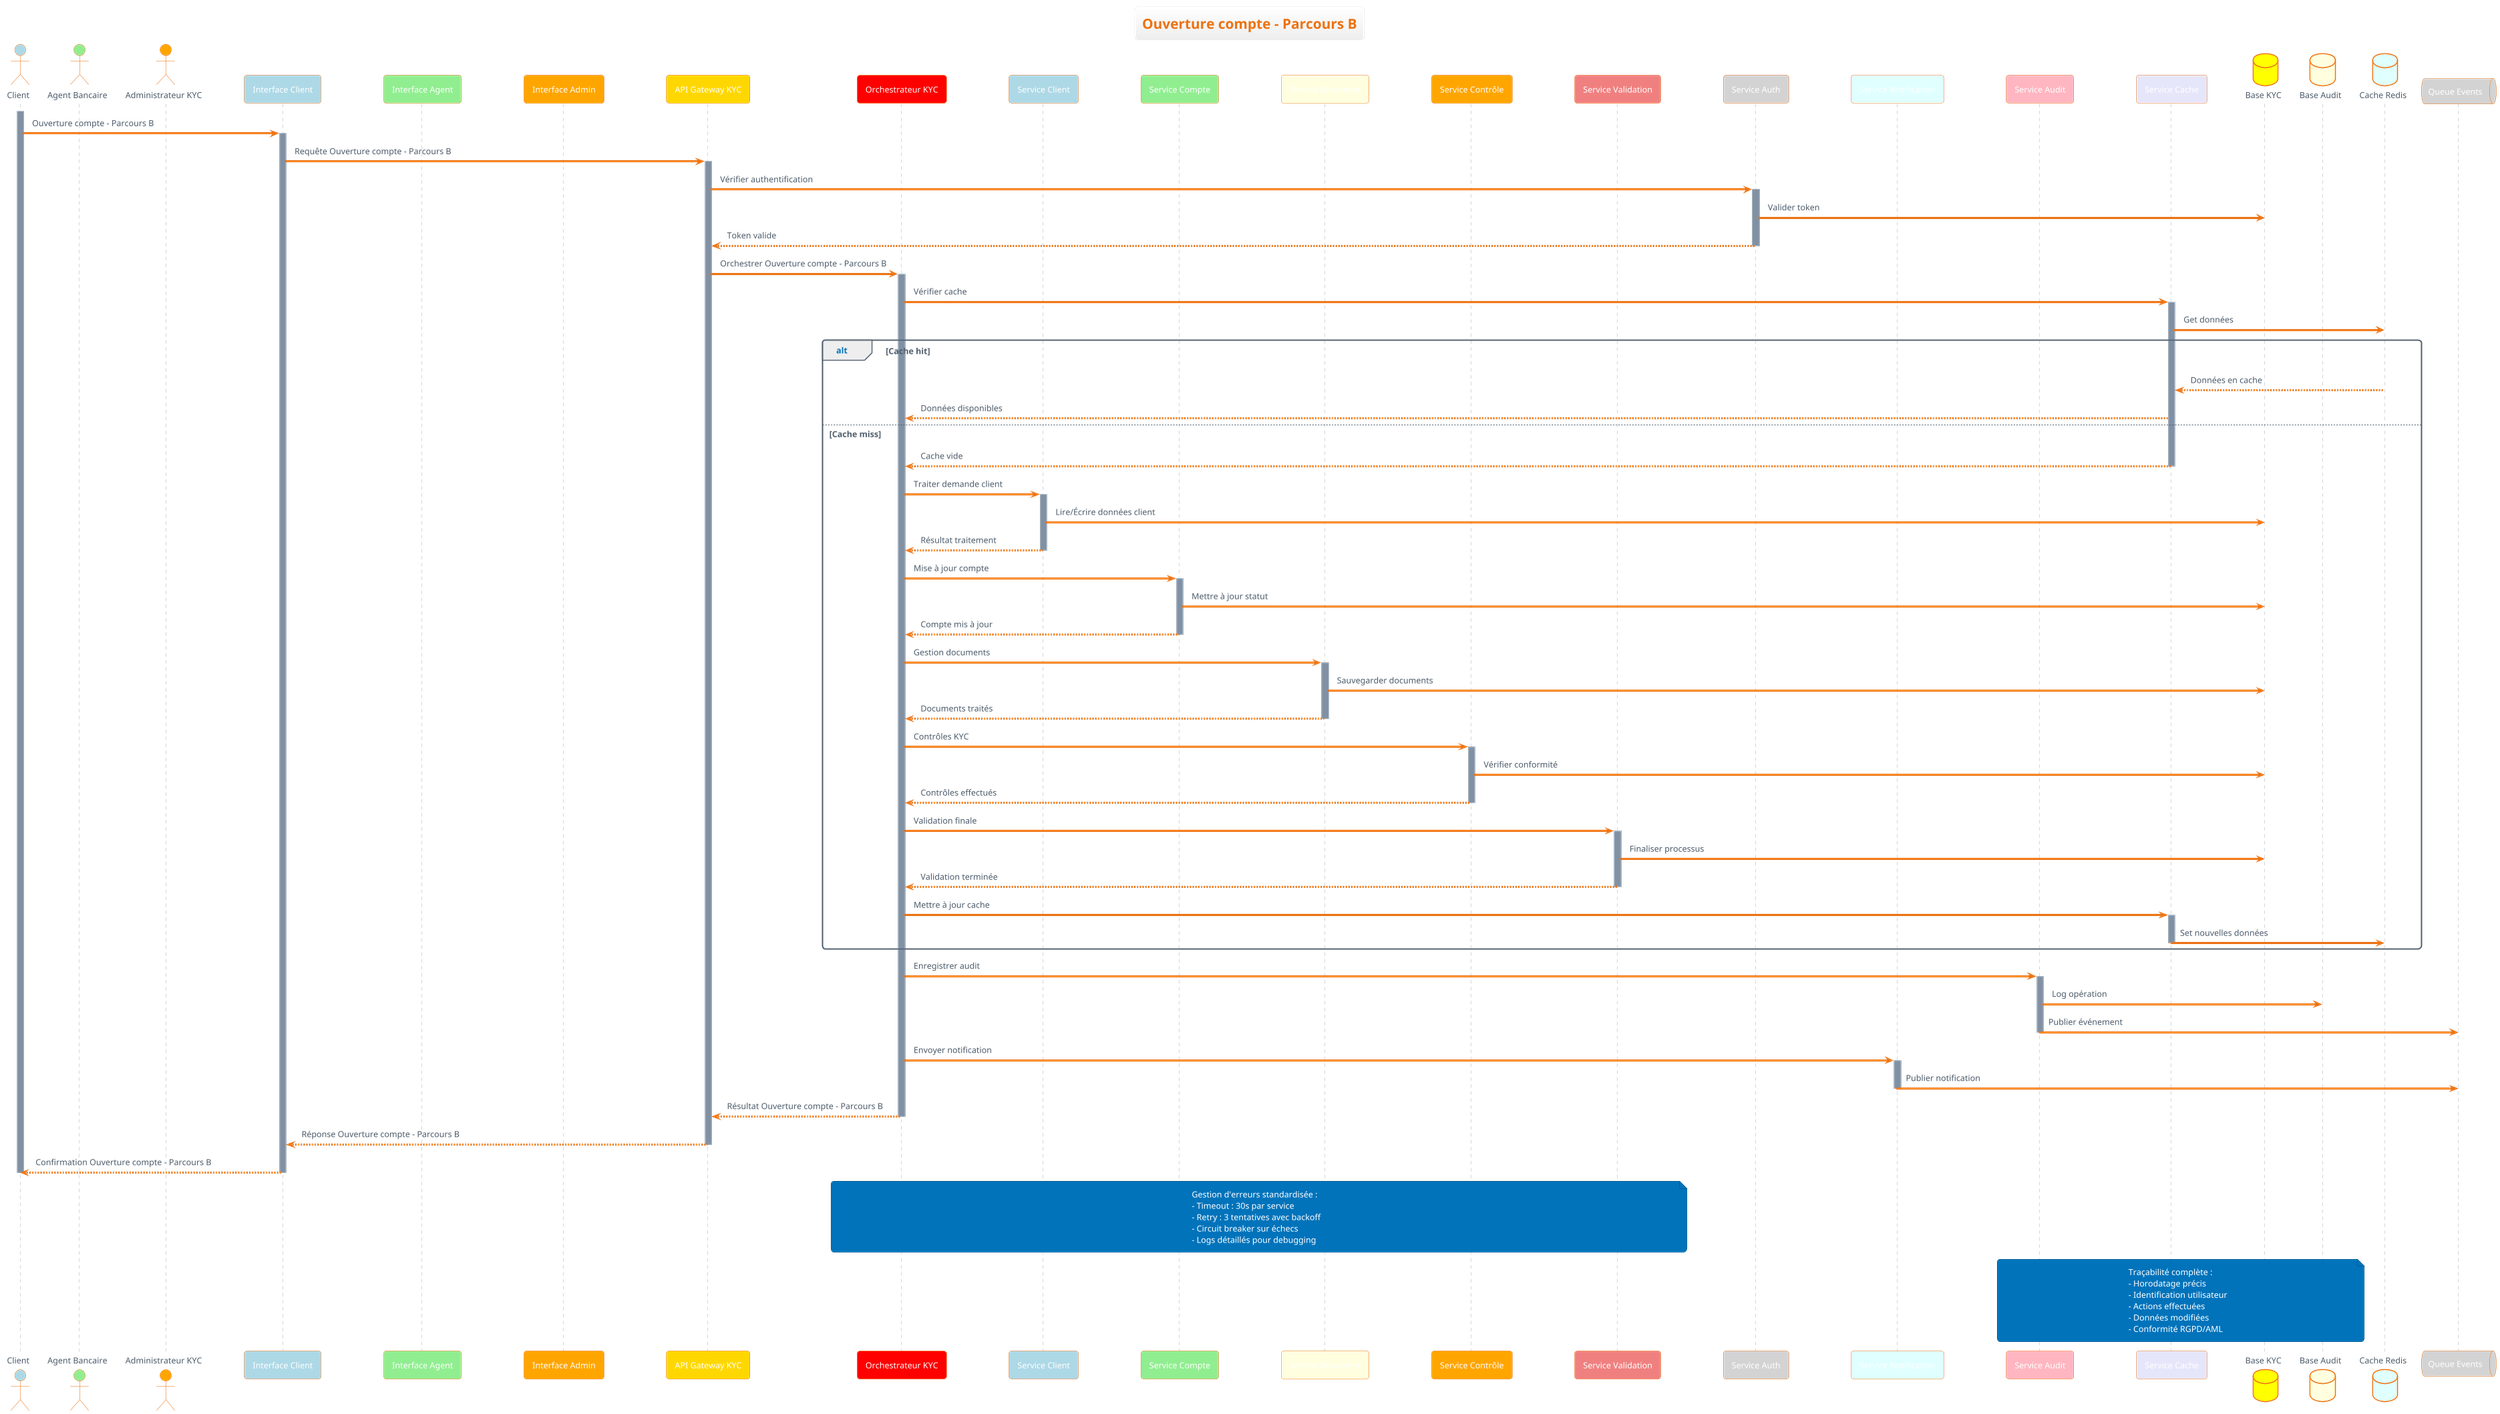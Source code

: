 @startuml
!theme aws-orange
title Ouverture compte - Parcours B

' === ACTEURS ===
actor "Client" as client #lightblue
actor "Agent Bancaire" as agent #lightgreen
actor "Administrateur KYC" as admin #orange

' === INTERFACES ===
participant "Interface Client" as ui_client #lightblue
participant "Interface Agent" as ui_agent #lightgreen
participant "Interface Admin" as ui_admin #orange

' === API GATEWAY ===
participant "API Gateway KYC" as gateway #gold

' === ORCHESTRATION ===
participant "Orchestrateur KYC" as orchestrator #red

' === SERVICES MÉTIER ===
participant "Service Client" as svc_client #lightblue
participant "Service Compte" as svc_compte #lightgreen
participant "Service Document" as svc_document #lightyellow
participant "Service Contrôle" as svc_controle #orange
participant "Service Validation" as svc_validation #lightcoral

' === SERVICES TECHNIQUES ===
participant "Service Auth" as svc_auth #lightgray
participant "Service Notification" as svc_notification #lightcyan
participant "Service Audit" as svc_audit #lightpink
participant "Service Cache" as svc_cache #lavender

' === INFRASTRUCTURE ===
database "Base KYC" as db_kyc #yellow
database "Base Audit" as db_audit #lightyellow
database "Cache Redis" as cache_redis #lightcyan
queue "Queue Events" as queue #lightgray

' === SÉQUENCE PRINCIPALE ===
activate client
client -> ui_client : Ouverture compte - Parcours B
activate ui_client

ui_client -> gateway : Requête Ouverture compte - Parcours B
activate gateway

gateway -> svc_auth : Vérifier authentification
activate svc_auth
svc_auth -> db_kyc : Valider token
svc_auth --> gateway : Token valide
deactivate svc_auth

gateway -> orchestrator : Orchestrer Ouverture compte - Parcours B
activate orchestrator

' === GESTION DU CACHE ===
orchestrator -> svc_cache : Vérifier cache
activate svc_cache
svc_cache -> cache_redis : Get données
alt Cache hit
    cache_redis --> svc_cache : Données en cache
    svc_cache --> orchestrator : Données disponibles
else Cache miss
    svc_cache --> orchestrator : Cache vide
    deactivate svc_cache
    
    ' === LOGIQUE MÉTIER ===
    orchestrator -> svc_client : Traiter demande client
    activate svc_client
    svc_client -> db_kyc : Lire/Écrire données client
    svc_client --> orchestrator : Résultat traitement
    deactivate svc_client
    
    orchestrator -> svc_compte : Mise à jour compte
    activate svc_compte
    svc_compte -> db_kyc : Mettre à jour statut
    svc_compte --> orchestrator : Compte mis à jour
    deactivate svc_compte
    
    orchestrator -> svc_document : Gestion documents
    activate svc_document
    svc_document -> db_kyc : Sauvegarder documents
    svc_document --> orchestrator : Documents traités
    deactivate svc_document
    
    orchestrator -> svc_controle : Contrôles KYC
    activate svc_controle
    svc_controle -> db_kyc : Vérifier conformité
    svc_controle --> orchestrator : Contrôles effectués
    deactivate svc_controle
    
    orchestrator -> svc_validation : Validation finale
    activate svc_validation
    svc_validation -> db_kyc : Finaliser processus
    svc_validation --> orchestrator : Validation terminée
    deactivate svc_validation
    
    ' === MISE À JOUR DU CACHE ===
    orchestrator -> svc_cache : Mettre à jour cache
    activate svc_cache
    svc_cache -> cache_redis : Set nouvelles données
    deactivate svc_cache
end

' === AUDIT ET NOTIFICATION ===
orchestrator -> svc_audit : Enregistrer audit
activate svc_audit
svc_audit -> db_audit : Log opération
svc_audit -> queue : Publier événement
deactivate svc_audit

orchestrator -> svc_notification : Envoyer notification
activate svc_notification
svc_notification -> queue : Publier notification
deactivate svc_notification

orchestrator --> gateway : Résultat Ouverture compte - Parcours B
deactivate orchestrator

gateway --> ui_client : Réponse Ouverture compte - Parcours B
deactivate gateway

ui_client --> client : Confirmation Ouverture compte - Parcours B
deactivate ui_client
deactivate client

' === GESTION D'ERREURS ===
note over orchestrator, svc_validation
  Gestion d'erreurs standardisée :
  - Timeout : 30s par service
  - Retry : 3 tentatives avec backoff
  - Circuit breaker sur échecs
  - Logs détaillés pour debugging
end note

' === CONFORMITÉ RÉGLEMENTAIRE ===
note over svc_audit, db_audit
  Traçabilité complète :
  - Horodatage précis
  - Identification utilisateur
  - Actions effectuées
  - Données modifiées
  - Conformité RGPD/AML
end note

@enduml
